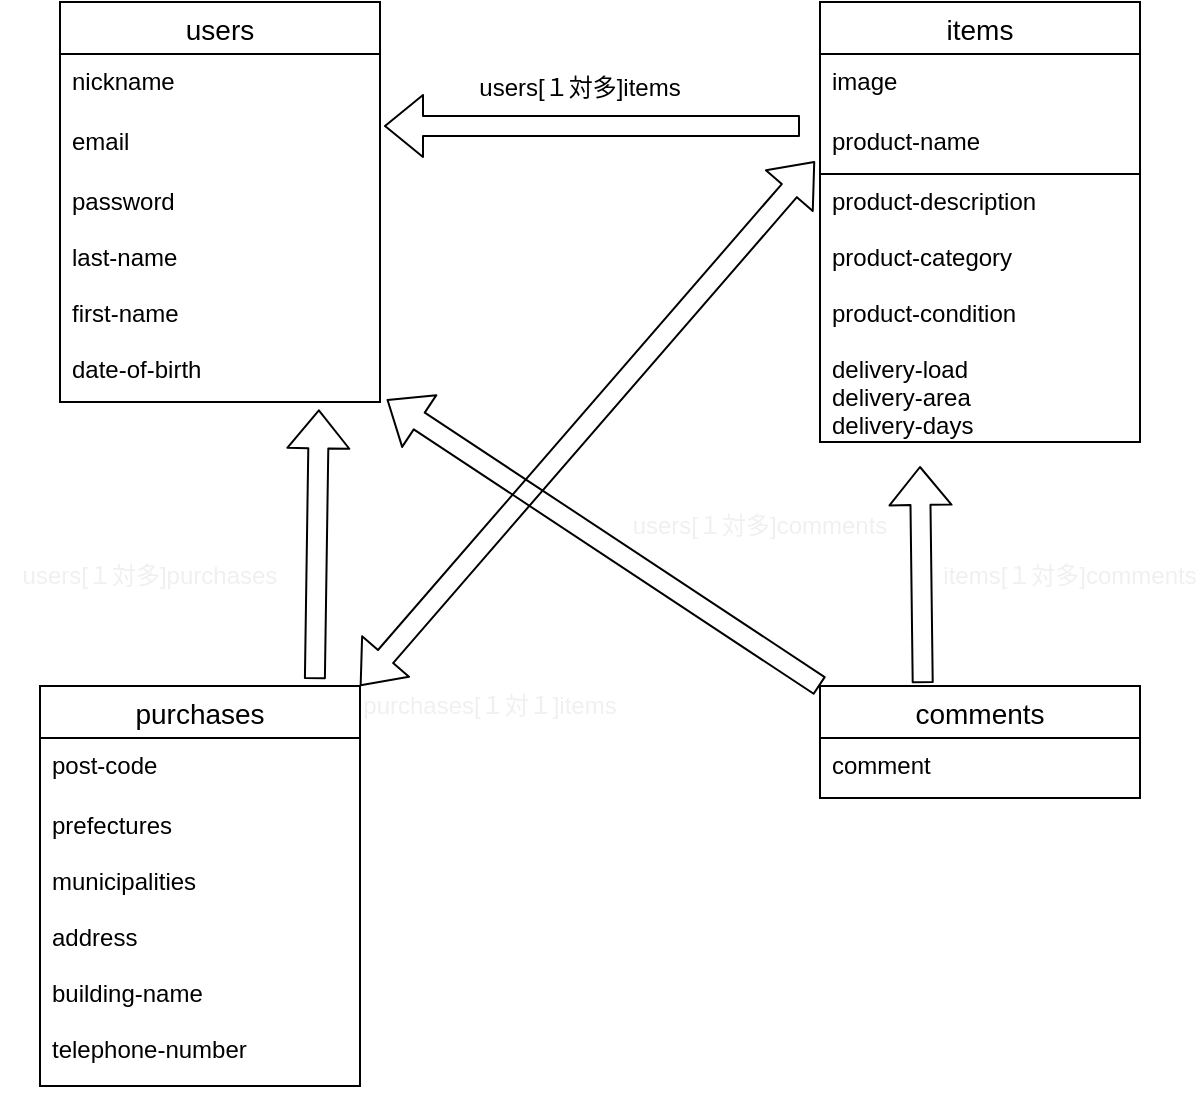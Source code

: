 <mxfile>
    <diagram id="zS7rJKl3mteTBGKELrfy" name="ページ1">
        <mxGraphModel dx="648" dy="685" grid="1" gridSize="10" guides="1" tooltips="1" connect="1" arrows="1" fold="1" page="1" pageScale="1" pageWidth="827" pageHeight="1169" math="0" shadow="0">
            <root>
                <mxCell id="0"/>
                <mxCell id="1" parent="0"/>
                <mxCell id="47" value="" style="rounded=0;whiteSpace=wrap;html=1;fontColor=none;" vertex="1" parent="1">
                    <mxGeometry x="470" y="174" width="160" height="134" as="geometry"/>
                </mxCell>
                <mxCell id="23" value="purchases" style="swimlane;fontStyle=0;childLayout=stackLayout;horizontal=1;startSize=26;horizontalStack=0;resizeParent=1;resizeParentMax=0;resizeLast=0;collapsible=1;marginBottom=0;align=center;fontSize=14;" vertex="1" parent="1">
                    <mxGeometry x="80" y="430" width="160" height="200" as="geometry"/>
                </mxCell>
                <mxCell id="25" value="post-code" style="text;strokeColor=none;fillColor=none;spacingLeft=4;spacingRight=4;overflow=hidden;rotatable=0;points=[[0,0.5],[1,0.5]];portConstraint=eastwest;fontSize=12;" vertex="1" parent="23">
                    <mxGeometry y="26" width="160" height="30" as="geometry"/>
                </mxCell>
                <mxCell id="26" value="prefectures&#10;&#10;municipalities&#10;&#10;address&#10;&#10;building-name&#10;&#10;telephone-number" style="text;strokeColor=none;fillColor=none;spacingLeft=4;spacingRight=4;overflow=hidden;rotatable=0;points=[[0,0.5],[1,0.5]];portConstraint=eastwest;fontSize=12;" vertex="1" parent="23">
                    <mxGeometry y="56" width="160" height="144" as="geometry"/>
                </mxCell>
                <mxCell id="31" value="comments" style="swimlane;fontStyle=0;childLayout=stackLayout;horizontal=1;startSize=26;horizontalStack=0;resizeParent=1;resizeParentMax=0;resizeLast=0;collapsible=1;marginBottom=0;align=center;fontSize=14;" vertex="1" parent="1">
                    <mxGeometry x="470" y="430" width="160" height="56" as="geometry"/>
                </mxCell>
                <mxCell id="32" value="comment" style="text;strokeColor=none;fillColor=none;spacingLeft=4;spacingRight=4;overflow=hidden;rotatable=0;points=[[0,0.5],[1,0.5]];portConstraint=eastwest;fontSize=12;" vertex="1" parent="31">
                    <mxGeometry y="26" width="160" height="30" as="geometry"/>
                </mxCell>
                <mxCell id="35" value="items" style="swimlane;fontStyle=0;childLayout=stackLayout;horizontal=1;startSize=26;horizontalStack=0;resizeParent=1;resizeParentMax=0;resizeLast=0;collapsible=1;marginBottom=0;align=center;fontSize=14;" vertex="1" parent="1">
                    <mxGeometry x="470" y="88" width="160" height="86" as="geometry"/>
                </mxCell>
                <mxCell id="36" value="image" style="text;strokeColor=none;fillColor=none;spacingLeft=4;spacingRight=4;overflow=hidden;rotatable=0;points=[[0,0.5],[1,0.5]];portConstraint=eastwest;fontSize=12;" vertex="1" parent="35">
                    <mxGeometry y="26" width="160" height="30" as="geometry"/>
                </mxCell>
                <mxCell id="37" value="product-name" style="text;strokeColor=none;fillColor=none;spacingLeft=4;spacingRight=4;overflow=hidden;rotatable=0;points=[[0,0.5],[1,0.5]];portConstraint=eastwest;fontSize=12;" vertex="1" parent="35">
                    <mxGeometry y="56" width="160" height="30" as="geometry"/>
                </mxCell>
                <mxCell id="39" value="users" style="swimlane;fontStyle=0;childLayout=stackLayout;horizontal=1;startSize=26;horizontalStack=0;resizeParent=1;resizeParentMax=0;resizeLast=0;collapsible=1;marginBottom=0;align=center;fontSize=14;" vertex="1" parent="1">
                    <mxGeometry x="90" y="88" width="160" height="200" as="geometry"/>
                </mxCell>
                <mxCell id="40" value="nickname" style="text;strokeColor=none;fillColor=none;spacingLeft=4;spacingRight=4;overflow=hidden;rotatable=0;points=[[0,0.5],[1,0.5]];portConstraint=eastwest;fontSize=12;" vertex="1" parent="39">
                    <mxGeometry y="26" width="160" height="30" as="geometry"/>
                </mxCell>
                <mxCell id="41" value="email" style="text;strokeColor=none;fillColor=none;spacingLeft=4;spacingRight=4;overflow=hidden;rotatable=0;points=[[0,0.5],[1,0.5]];portConstraint=eastwest;fontSize=12;" vertex="1" parent="39">
                    <mxGeometry y="56" width="160" height="30" as="geometry"/>
                </mxCell>
                <mxCell id="42" value="password &#10;&#10;last-name&#10;&#10;first-name&#10;&#10;date-of-birth&#10;" style="text;strokeColor=none;fillColor=none;spacingLeft=4;spacingRight=4;overflow=hidden;rotatable=0;points=[[0,0.5],[1,0.5]];portConstraint=eastwest;fontSize=12;" vertex="1" parent="39">
                    <mxGeometry y="86" width="160" height="114" as="geometry"/>
                </mxCell>
                <mxCell id="38" value="&#10;&#10;&#10;&#10;&#10;&#10;&#10;&#10;delivery-load&#10;delivery-area&#10;delivery-days" style="text;strokeColor=none;fillColor=none;spacingLeft=4;spacingRight=4;overflow=hidden;rotatable=0;points=[[0,0.5],[1,0.5]];portConstraint=eastwest;fontSize=12;" vertex="1" parent="1">
                    <mxGeometry x="470" y="146" width="160" height="174" as="geometry"/>
                </mxCell>
                <mxCell id="46" value="product-description&#10;&#10;product-category&#10;&#10;product-condition" style="text;strokeColor=none;fillColor=none;spacingLeft=4;spacingRight=4;overflow=hidden;rotatable=0;points=[[0,0.5],[1,0.5]];portConstraint=eastwest;fontSize=12;" vertex="1" parent="1">
                    <mxGeometry x="470" y="174" width="160" height="84" as="geometry"/>
                </mxCell>
                <mxCell id="49" value="" style="shape=flexArrow;endArrow=classic;html=1;fontColor=none;" edge="1" parent="1">
                    <mxGeometry width="50" height="50" relative="1" as="geometry">
                        <mxPoint x="460" y="150" as="sourcePoint"/>
                        <mxPoint x="252" y="150" as="targetPoint"/>
                        <Array as="points"/>
                    </mxGeometry>
                </mxCell>
                <mxCell id="51" value="users[１対多]items" style="text;html=1;strokeColor=none;fillColor=none;align=center;verticalAlign=middle;whiteSpace=wrap;rounded=0;" vertex="1" parent="1">
                    <mxGeometry x="280" y="121" width="140" height="20" as="geometry"/>
                </mxCell>
                <mxCell id="53" value="users[１対多]purchases" style="text;html=1;strokeColor=none;fillColor=none;align=center;verticalAlign=middle;whiteSpace=wrap;rounded=0;fontColor=#f0f0f0;" vertex="1" parent="1">
                    <mxGeometry x="60" y="360" width="150" height="30" as="geometry"/>
                </mxCell>
                <mxCell id="55" value="" style="shape=flexArrow;endArrow=classic;html=1;fontColor=#f0f0f0;entryX=1.021;entryY=0.989;entryDx=0;entryDy=0;entryPerimeter=0;exitX=0;exitY=0;exitDx=0;exitDy=0;" edge="1" parent="1" source="31" target="42">
                    <mxGeometry width="50" height="50" relative="1" as="geometry">
                        <mxPoint x="330" y="370" as="sourcePoint"/>
                        <mxPoint x="380" y="320" as="targetPoint"/>
                    </mxGeometry>
                </mxCell>
                <mxCell id="57" value="users[１対多]comments" style="text;html=1;strokeColor=none;fillColor=none;align=center;verticalAlign=middle;whiteSpace=wrap;rounded=0;fontColor=#f0f0f0;" vertex="1" parent="1">
                    <mxGeometry x="370" y="340" width="140" height="20" as="geometry"/>
                </mxCell>
                <mxCell id="58" value="" style="shape=flexArrow;endArrow=classic;html=1;fontColor=#f0f0f0;exitX=0.321;exitY=-0.025;exitDx=0;exitDy=0;exitPerimeter=0;" edge="1" parent="1" source="31">
                    <mxGeometry width="50" height="50" relative="1" as="geometry">
                        <mxPoint x="520" y="390" as="sourcePoint"/>
                        <mxPoint x="520" y="320" as="targetPoint"/>
                    </mxGeometry>
                </mxCell>
                <mxCell id="59" value="items[１対多]comments" style="text;html=1;strokeColor=none;fillColor=none;align=center;verticalAlign=middle;whiteSpace=wrap;rounded=0;fontColor=#f0f0f0;" vertex="1" parent="1">
                    <mxGeometry x="530" y="350" width="130" height="50" as="geometry"/>
                </mxCell>
                <mxCell id="60" value="" style="shape=flexArrow;endArrow=classic;html=1;fontColor=#f0f0f0;entryX=0.809;entryY=1.032;entryDx=0;entryDy=0;entryPerimeter=0;exitX=0.859;exitY=-0.017;exitDx=0;exitDy=0;exitPerimeter=0;" edge="1" parent="1" source="23" target="42">
                    <mxGeometry width="50" height="50" relative="1" as="geometry">
                        <mxPoint x="200" y="410" as="sourcePoint"/>
                        <mxPoint x="250" y="360" as="targetPoint"/>
                    </mxGeometry>
                </mxCell>
                <mxCell id="62" value="purchases[１対１]items" style="text;html=1;strokeColor=none;fillColor=none;align=center;verticalAlign=middle;whiteSpace=wrap;rounded=0;fontColor=#f0f0f0;" vertex="1" parent="1">
                    <mxGeometry x="240" y="430" width="130" height="20" as="geometry"/>
                </mxCell>
                <mxCell id="63" value="" style="shape=flexArrow;endArrow=classic;startArrow=classic;html=1;fontColor=#f0f0f0;exitX=1;exitY=0;exitDx=0;exitDy=0;entryX=-0.016;entryY=0.124;entryDx=0;entryDy=0;entryPerimeter=0;" edge="1" parent="1" source="23" target="38">
                    <mxGeometry width="100" height="100" relative="1" as="geometry">
                        <mxPoint x="350" y="450" as="sourcePoint"/>
                        <mxPoint x="450" y="350" as="targetPoint"/>
                    </mxGeometry>
                </mxCell>
            </root>
        </mxGraphModel>
    </diagram>
</mxfile>